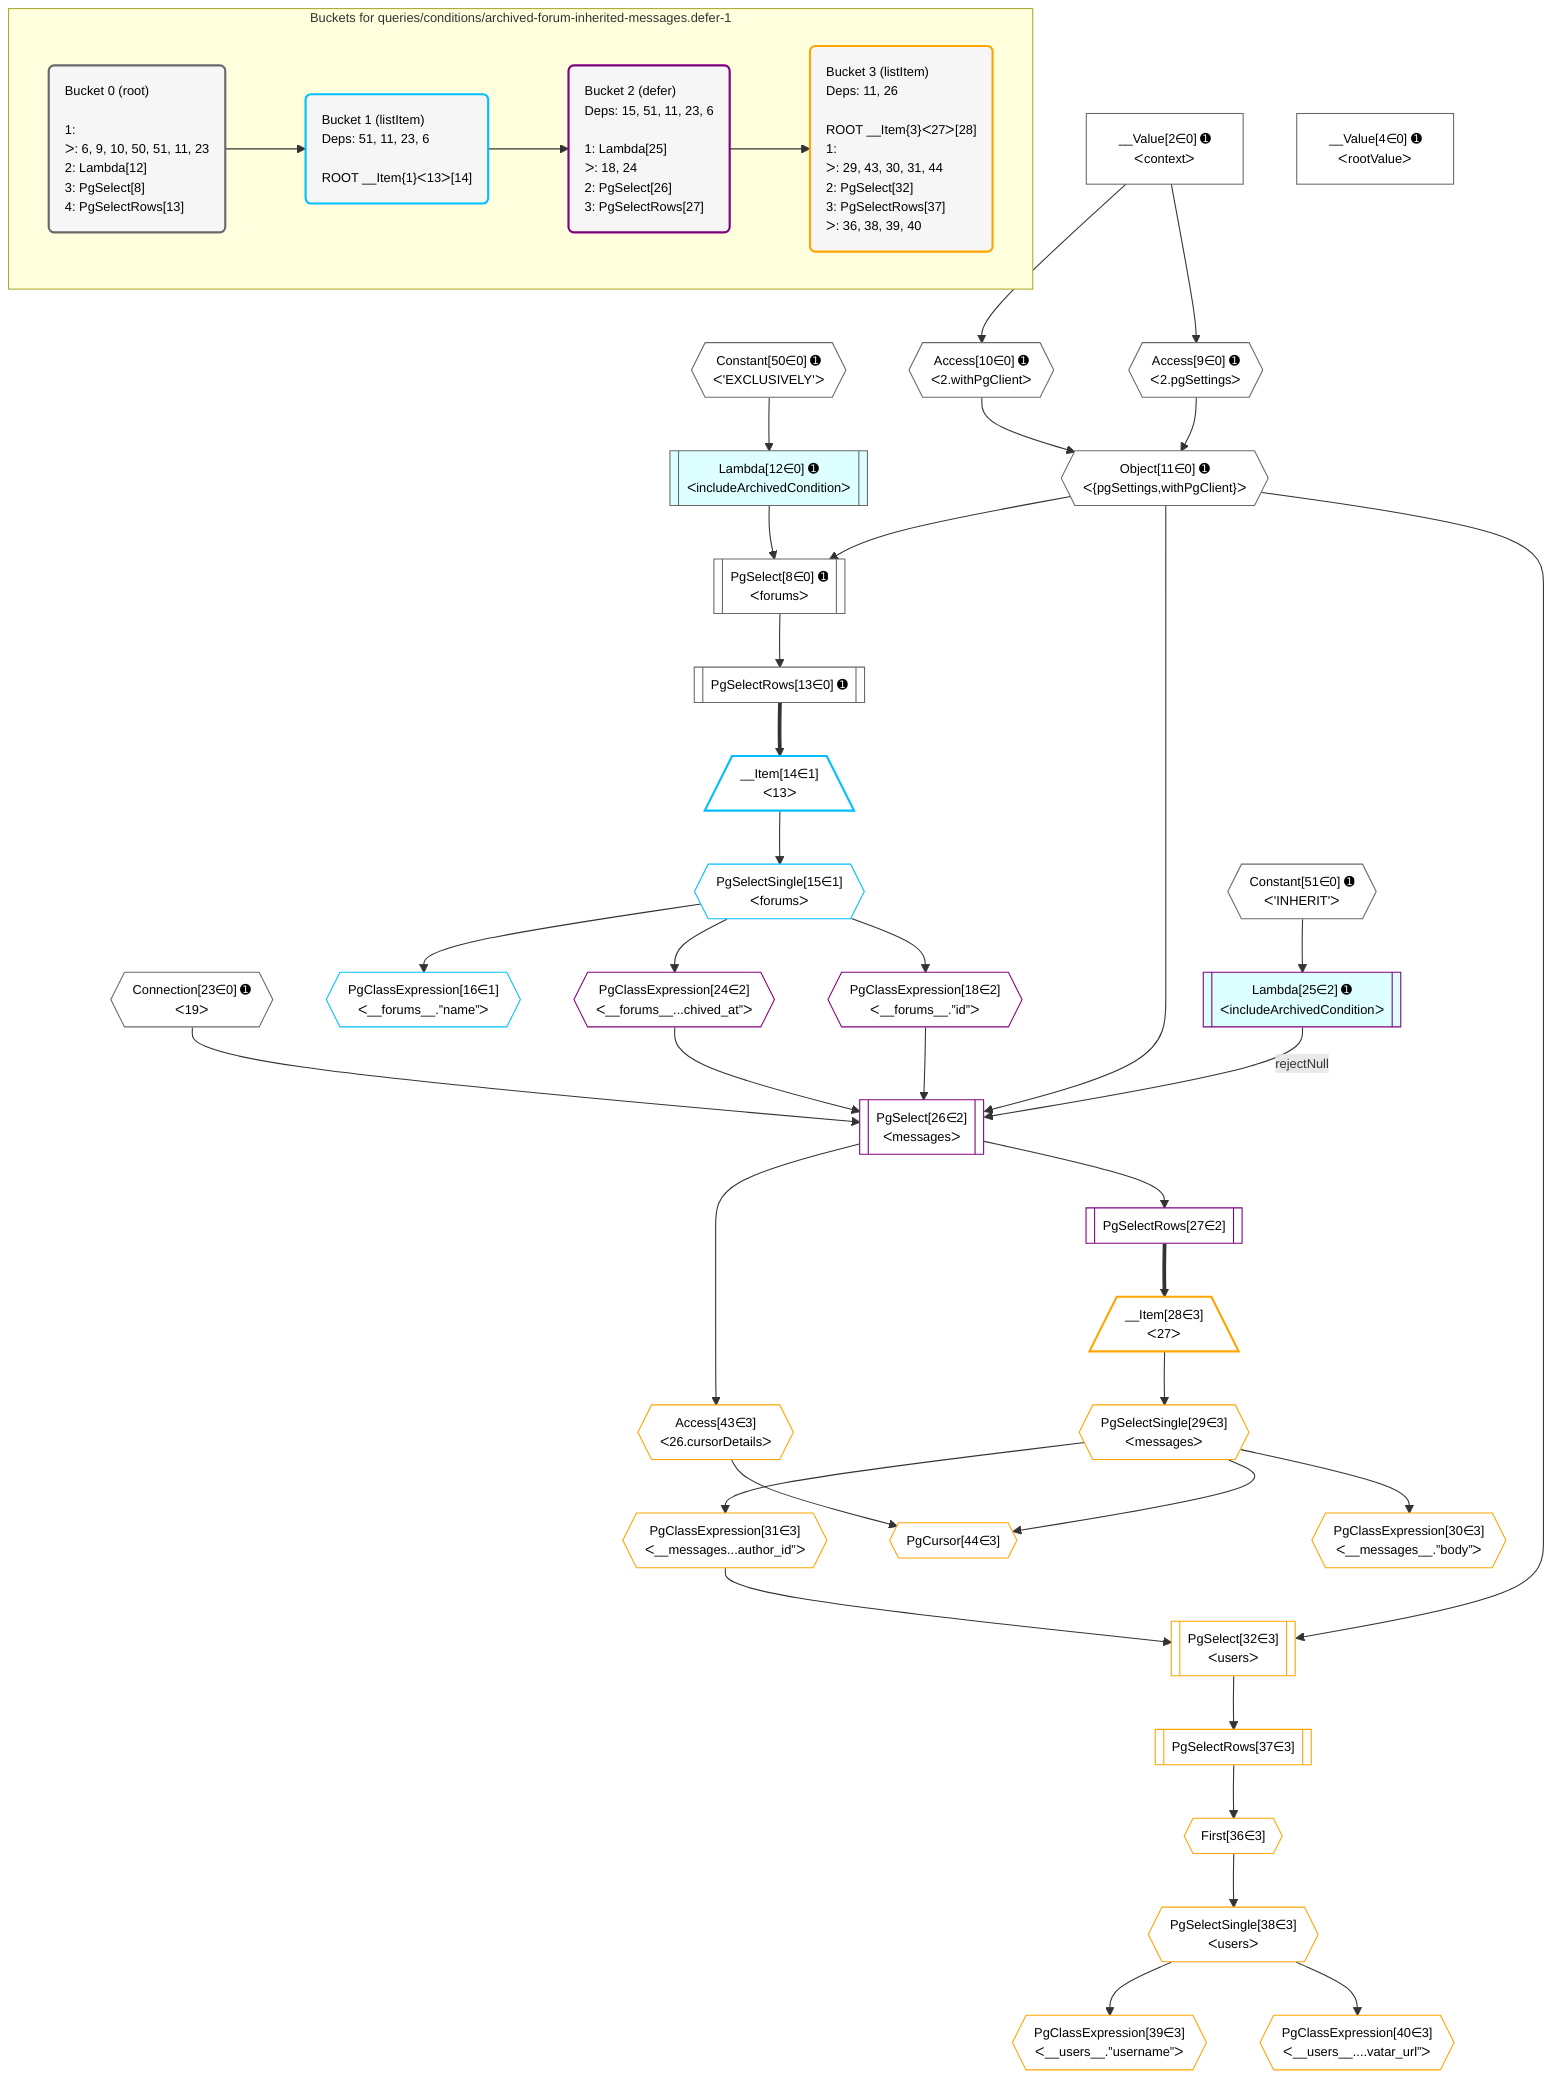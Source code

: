 %%{init: {'themeVariables': { 'fontSize': '12px'}}}%%
graph TD
    classDef path fill:#eee,stroke:#000,color:#000
    classDef plan fill:#fff,stroke-width:1px,color:#000
    classDef itemplan fill:#fff,stroke-width:2px,color:#000
    classDef unbatchedplan fill:#dff,stroke-width:1px,color:#000
    classDef sideeffectplan fill:#fcc,stroke-width:2px,color:#000
    classDef bucket fill:#f6f6f6,color:#000,stroke-width:2px,text-align:left


    %% plan dependencies
    PgSelect8[["PgSelect[8∈0] ➊<br />ᐸforumsᐳ"]]:::plan
    Object11{{"Object[11∈0] ➊<br />ᐸ{pgSettings,withPgClient}ᐳ"}}:::plan
    Lambda12[["Lambda[12∈0] ➊<br />ᐸincludeArchivedConditionᐳ"]]:::unbatchedplan
    Object11 & Lambda12 --> PgSelect8
    Access9{{"Access[9∈0] ➊<br />ᐸ2.pgSettingsᐳ"}}:::plan
    Access10{{"Access[10∈0] ➊<br />ᐸ2.withPgClientᐳ"}}:::plan
    Access9 & Access10 --> Object11
    Connection23{{"Connection[23∈0] ➊<br />ᐸ19ᐳ"}}:::plan
    __Value2["__Value[2∈0] ➊<br />ᐸcontextᐳ"]:::plan
    __Value2 --> Access9
    __Value2 --> Access10
    Constant50{{"Constant[50∈0] ➊<br />ᐸ'EXCLUSIVELY'ᐳ"}}:::plan
    Constant50 --> Lambda12
    PgSelectRows13[["PgSelectRows[13∈0] ➊"]]:::plan
    PgSelect8 --> PgSelectRows13
    __Value4["__Value[4∈0] ➊<br />ᐸrootValueᐳ"]:::plan
    Constant51{{"Constant[51∈0] ➊<br />ᐸ'INHERIT'ᐳ"}}:::plan
    __Item14[/"__Item[14∈1]<br />ᐸ13ᐳ"\]:::itemplan
    PgSelectRows13 ==> __Item14
    PgSelectSingle15{{"PgSelectSingle[15∈1]<br />ᐸforumsᐳ"}}:::plan
    __Item14 --> PgSelectSingle15
    PgClassExpression16{{"PgClassExpression[16∈1]<br />ᐸ__forums__.”name”ᐳ"}}:::plan
    PgSelectSingle15 --> PgClassExpression16
    PgSelect26[["PgSelect[26∈2]<br />ᐸmessagesᐳ"]]:::plan
    PgClassExpression18{{"PgClassExpression[18∈2]<br />ᐸ__forums__.”id”ᐳ"}}:::plan
    PgClassExpression24{{"PgClassExpression[24∈2]<br />ᐸ__forums__...chived_at”ᐳ"}}:::plan
    Lambda25[["Lambda[25∈2] ➊<br />ᐸincludeArchivedConditionᐳ"]]:::unbatchedplan
    Lambda25 -->|rejectNull| PgSelect26
    Object11 & PgClassExpression18 & PgClassExpression24 & Connection23 --> PgSelect26
    PgSelectSingle15 --> PgClassExpression18
    PgSelectSingle15 --> PgClassExpression24
    Constant51 --> Lambda25
    PgSelectRows27[["PgSelectRows[27∈2]"]]:::plan
    PgSelect26 --> PgSelectRows27
    PgSelect32[["PgSelect[32∈3]<br />ᐸusersᐳ"]]:::plan
    PgClassExpression31{{"PgClassExpression[31∈3]<br />ᐸ__messages...author_id”ᐳ"}}:::plan
    Object11 & PgClassExpression31 --> PgSelect32
    PgCursor44{{"PgCursor[44∈3]"}}:::plan
    PgSelectSingle29{{"PgSelectSingle[29∈3]<br />ᐸmessagesᐳ"}}:::plan
    Access43{{"Access[43∈3]<br />ᐸ26.cursorDetailsᐳ"}}:::plan
    PgSelectSingle29 & Access43 --> PgCursor44
    __Item28[/"__Item[28∈3]<br />ᐸ27ᐳ"\]:::itemplan
    PgSelectRows27 ==> __Item28
    __Item28 --> PgSelectSingle29
    PgClassExpression30{{"PgClassExpression[30∈3]<br />ᐸ__messages__.”body”ᐳ"}}:::plan
    PgSelectSingle29 --> PgClassExpression30
    PgSelectSingle29 --> PgClassExpression31
    First36{{"First[36∈3]"}}:::plan
    PgSelectRows37[["PgSelectRows[37∈3]"]]:::plan
    PgSelectRows37 --> First36
    PgSelect32 --> PgSelectRows37
    PgSelectSingle38{{"PgSelectSingle[38∈3]<br />ᐸusersᐳ"}}:::plan
    First36 --> PgSelectSingle38
    PgClassExpression39{{"PgClassExpression[39∈3]<br />ᐸ__users__.”username”ᐳ"}}:::plan
    PgSelectSingle38 --> PgClassExpression39
    PgClassExpression40{{"PgClassExpression[40∈3]<br />ᐸ__users__....vatar_url”ᐳ"}}:::plan
    PgSelectSingle38 --> PgClassExpression40
    PgSelect26 --> Access43

    %% define steps

    subgraph "Buckets for queries/conditions/archived-forum-inherited-messages.defer-1"
    Bucket0("Bucket 0 (root)<br /><br />1: <br />ᐳ: 6, 9, 10, 50, 51, 11, 23<br />2: Lambda[12]<br />3: PgSelect[8]<br />4: PgSelectRows[13]"):::bucket
    classDef bucket0 stroke:#696969
    class Bucket0,__Value2,__Value4,PgSelect8,Access9,Access10,Object11,Lambda12,PgSelectRows13,Connection23,Constant50,Constant51 bucket0
    Bucket1("Bucket 1 (listItem)<br />Deps: 51, 11, 23, 6<br /><br />ROOT __Item{1}ᐸ13ᐳ[14]"):::bucket
    classDef bucket1 stroke:#00bfff
    class Bucket1,__Item14,PgSelectSingle15,PgClassExpression16 bucket1
    Bucket2("Bucket 2 (defer)<br />Deps: 15, 51, 11, 23, 6<br /><br />1: Lambda[25]<br />ᐳ: 18, 24<br />2: PgSelect[26]<br />3: PgSelectRows[27]"):::bucket
    classDef bucket2 stroke:#7f007f
    class Bucket2,PgClassExpression18,PgClassExpression24,Lambda25,PgSelect26,PgSelectRows27 bucket2
    Bucket3("Bucket 3 (listItem)<br />Deps: 11, 26<br /><br />ROOT __Item{3}ᐸ27ᐳ[28]<br />1: <br />ᐳ: 29, 43, 30, 31, 44<br />2: PgSelect[32]<br />3: PgSelectRows[37]<br />ᐳ: 36, 38, 39, 40"):::bucket
    classDef bucket3 stroke:#ffa500
    class Bucket3,__Item28,PgSelectSingle29,PgClassExpression30,PgClassExpression31,PgSelect32,First36,PgSelectRows37,PgSelectSingle38,PgClassExpression39,PgClassExpression40,Access43,PgCursor44 bucket3
    Bucket0 --> Bucket1
    Bucket1 --> Bucket2
    Bucket2 --> Bucket3
    end